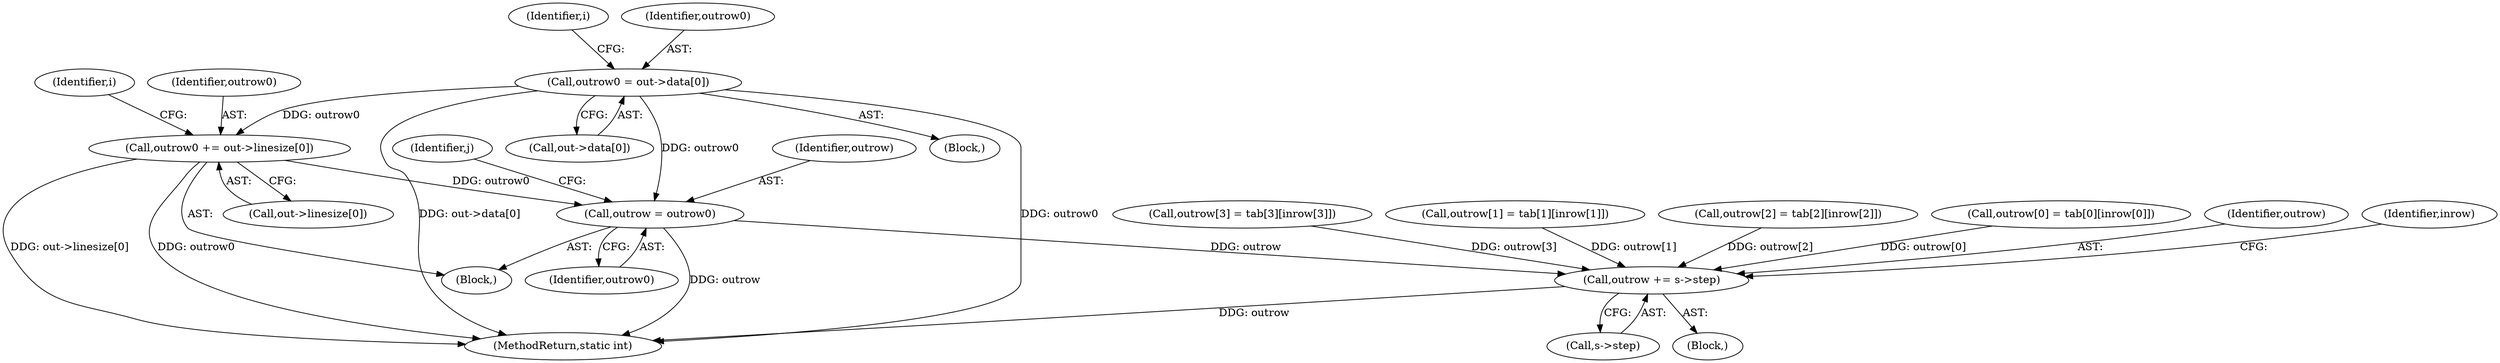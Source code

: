digraph "0_FFmpeg_e43a0a232dbf6d3c161823c2e07c52e76227a1bc_6@array" {
"1000302" [label="(Call,outrow0 += out->linesize[0])"];
"1000188" [label="(Call,outrow0 = out->data[0])"];
"1000219" [label="(Call,outrow = outrow0)"];
"1000285" [label="(Call,outrow += s->step)"];
"1000285" [label="(Call,outrow += s->step)"];
"1000224" [label="(Identifier,j)"];
"1000197" [label="(Identifier,i)"];
"1000453" [label="(MethodReturn,static int)"];
"1000188" [label="(Call,outrow0 = out->data[0])"];
"1000206" [label="(Block,)"];
"1000180" [label="(Block,)"];
"1000303" [label="(Identifier,outrow0)"];
"1000190" [label="(Call,out->data[0])"];
"1000274" [label="(Call,outrow[0] = tab[0][inrow[0]])"];
"1000286" [label="(Identifier,outrow)"];
"1000205" [label="(Identifier,i)"];
"1000291" [label="(Identifier,inrow)"];
"1000219" [label="(Call,outrow = outrow0)"];
"1000287" [label="(Call,s->step)"];
"1000221" [label="(Identifier,outrow0)"];
"1000220" [label="(Identifier,outrow)"];
"1000238" [label="(Call,outrow[3] = tab[3][inrow[3]])"];
"1000262" [label="(Call,outrow[1] = tab[1][inrow[1]])"];
"1000304" [label="(Call,out->linesize[0])"];
"1000302" [label="(Call,outrow0 += out->linesize[0])"];
"1000189" [label="(Identifier,outrow0)"];
"1000231" [label="(Block,)"];
"1000250" [label="(Call,outrow[2] = tab[2][inrow[2]])"];
"1000302" -> "1000206"  [label="AST: "];
"1000302" -> "1000304"  [label="CFG: "];
"1000303" -> "1000302"  [label="AST: "];
"1000304" -> "1000302"  [label="AST: "];
"1000205" -> "1000302"  [label="CFG: "];
"1000302" -> "1000453"  [label="DDG: out->linesize[0]"];
"1000302" -> "1000453"  [label="DDG: outrow0"];
"1000302" -> "1000219"  [label="DDG: outrow0"];
"1000188" -> "1000302"  [label="DDG: outrow0"];
"1000188" -> "1000180"  [label="AST: "];
"1000188" -> "1000190"  [label="CFG: "];
"1000189" -> "1000188"  [label="AST: "];
"1000190" -> "1000188"  [label="AST: "];
"1000197" -> "1000188"  [label="CFG: "];
"1000188" -> "1000453"  [label="DDG: out->data[0]"];
"1000188" -> "1000453"  [label="DDG: outrow0"];
"1000188" -> "1000219"  [label="DDG: outrow0"];
"1000219" -> "1000206"  [label="AST: "];
"1000219" -> "1000221"  [label="CFG: "];
"1000220" -> "1000219"  [label="AST: "];
"1000221" -> "1000219"  [label="AST: "];
"1000224" -> "1000219"  [label="CFG: "];
"1000219" -> "1000453"  [label="DDG: outrow"];
"1000219" -> "1000285"  [label="DDG: outrow"];
"1000285" -> "1000231"  [label="AST: "];
"1000285" -> "1000287"  [label="CFG: "];
"1000286" -> "1000285"  [label="AST: "];
"1000287" -> "1000285"  [label="AST: "];
"1000291" -> "1000285"  [label="CFG: "];
"1000285" -> "1000453"  [label="DDG: outrow"];
"1000250" -> "1000285"  [label="DDG: outrow[2]"];
"1000262" -> "1000285"  [label="DDG: outrow[1]"];
"1000238" -> "1000285"  [label="DDG: outrow[3]"];
"1000274" -> "1000285"  [label="DDG: outrow[0]"];
}
